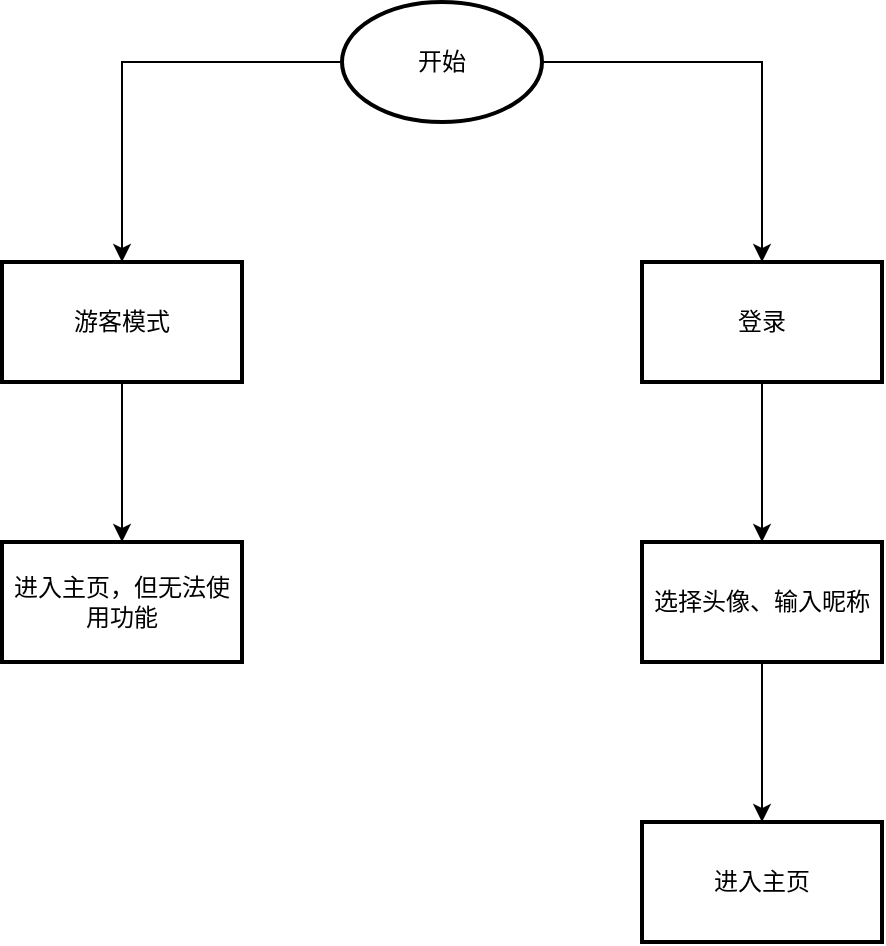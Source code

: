 <mxfile version="20.8.16" type="device" pages="2"><diagram id="C5RBs43oDa-KdzZeNtuy" name="登录"><mxGraphModel dx="890" dy="736" grid="1" gridSize="10" guides="1" tooltips="1" connect="1" arrows="1" fold="1" page="1" pageScale="1" pageWidth="827" pageHeight="1169" math="0" shadow="0"><root><mxCell id="WIyWlLk6GJQsqaUBKTNV-0"/><mxCell id="WIyWlLk6GJQsqaUBKTNV-1" parent="WIyWlLk6GJQsqaUBKTNV-0"/><mxCell id="cnydqLRtlAqg26UwRiZC-4" value="" style="edgeStyle=orthogonalEdgeStyle;rounded=0;orthogonalLoop=1;jettySize=auto;html=1;" edge="1" parent="WIyWlLk6GJQsqaUBKTNV-1" source="cnydqLRtlAqg26UwRiZC-0" target="cnydqLRtlAqg26UwRiZC-3"><mxGeometry relative="1" as="geometry"/></mxCell><mxCell id="cnydqLRtlAqg26UwRiZC-9" value="" style="edgeStyle=orthogonalEdgeStyle;rounded=0;orthogonalLoop=1;jettySize=auto;html=1;" edge="1" parent="WIyWlLk6GJQsqaUBKTNV-1" source="cnydqLRtlAqg26UwRiZC-0" target="cnydqLRtlAqg26UwRiZC-8"><mxGeometry relative="1" as="geometry"/></mxCell><mxCell id="cnydqLRtlAqg26UwRiZC-0" value="开始" style="strokeWidth=2;html=1;shape=mxgraph.flowchart.start_1;whiteSpace=wrap;" vertex="1" parent="WIyWlLk6GJQsqaUBKTNV-1"><mxGeometry x="330" y="150" width="100" height="60" as="geometry"/></mxCell><mxCell id="cnydqLRtlAqg26UwRiZC-15" value="" style="edgeStyle=orthogonalEdgeStyle;rounded=0;orthogonalLoop=1;jettySize=auto;html=1;" edge="1" parent="WIyWlLk6GJQsqaUBKTNV-1" source="cnydqLRtlAqg26UwRiZC-3" target="cnydqLRtlAqg26UwRiZC-14"><mxGeometry relative="1" as="geometry"/></mxCell><mxCell id="cnydqLRtlAqg26UwRiZC-3" value="游客模式" style="whiteSpace=wrap;html=1;strokeWidth=2;" vertex="1" parent="WIyWlLk6GJQsqaUBKTNV-1"><mxGeometry x="160" y="280" width="120" height="60" as="geometry"/></mxCell><mxCell id="cnydqLRtlAqg26UwRiZC-11" value="" style="edgeStyle=orthogonalEdgeStyle;rounded=0;orthogonalLoop=1;jettySize=auto;html=1;" edge="1" parent="WIyWlLk6GJQsqaUBKTNV-1" source="cnydqLRtlAqg26UwRiZC-8" target="cnydqLRtlAqg26UwRiZC-10"><mxGeometry relative="1" as="geometry"/></mxCell><mxCell id="cnydqLRtlAqg26UwRiZC-8" value="登录" style="whiteSpace=wrap;html=1;strokeWidth=2;" vertex="1" parent="WIyWlLk6GJQsqaUBKTNV-1"><mxGeometry x="480" y="280" width="120" height="60" as="geometry"/></mxCell><mxCell id="cnydqLRtlAqg26UwRiZC-13" value="" style="edgeStyle=orthogonalEdgeStyle;rounded=0;orthogonalLoop=1;jettySize=auto;html=1;" edge="1" parent="WIyWlLk6GJQsqaUBKTNV-1" source="cnydqLRtlAqg26UwRiZC-10" target="cnydqLRtlAqg26UwRiZC-12"><mxGeometry relative="1" as="geometry"/></mxCell><mxCell id="cnydqLRtlAqg26UwRiZC-10" value="选择头像、输入昵称" style="whiteSpace=wrap;html=1;strokeWidth=2;" vertex="1" parent="WIyWlLk6GJQsqaUBKTNV-1"><mxGeometry x="480" y="420" width="120" height="60" as="geometry"/></mxCell><mxCell id="cnydqLRtlAqg26UwRiZC-12" value="进入主页" style="whiteSpace=wrap;html=1;strokeWidth=2;" vertex="1" parent="WIyWlLk6GJQsqaUBKTNV-1"><mxGeometry x="480" y="560" width="120" height="60" as="geometry"/></mxCell><mxCell id="cnydqLRtlAqg26UwRiZC-14" value="进入主页，但无法使用功能" style="whiteSpace=wrap;html=1;strokeWidth=2;" vertex="1" parent="WIyWlLk6GJQsqaUBKTNV-1"><mxGeometry x="160" y="420" width="120" height="60" as="geometry"/></mxCell></root></mxGraphModel></diagram><diagram id="AvELe_XNeUqMMNl-etvG" name="第 2 页"><mxGraphModel dx="890" dy="736" grid="1" gridSize="10" guides="1" tooltips="1" connect="1" arrows="1" fold="1" page="1" pageScale="1" pageWidth="827" pageHeight="1169" math="0" shadow="0"><root><mxCell id="0"/><mxCell id="1" parent="0"/></root></mxGraphModel></diagram></mxfile>